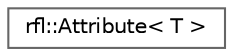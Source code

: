 digraph "类继承关系图"
{
 // LATEX_PDF_SIZE
  bgcolor="transparent";
  edge [fontname=Helvetica,fontsize=10,labelfontname=Helvetica,labelfontsize=10];
  node [fontname=Helvetica,fontsize=10,shape=box,height=0.2,width=0.4];
  rankdir="LR";
  Node0 [id="Node000000",label="rfl::Attribute\< T \>",height=0.2,width=0.4,color="grey40", fillcolor="white", style="filled",URL="$structrfl_1_1_attribute.html",tooltip=" "];
}
